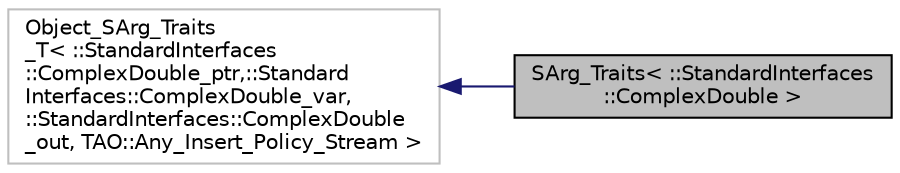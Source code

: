 digraph "SArg_Traits&lt; ::StandardInterfaces::ComplexDouble &gt;"
{
 // INTERACTIVE_SVG=YES
  edge [fontname="Helvetica",fontsize="10",labelfontname="Helvetica",labelfontsize="10"];
  node [fontname="Helvetica",fontsize="10",shape=record];
  rankdir="LR";
  Node1 [label="SArg_Traits\< ::StandardInterfaces\l::ComplexDouble \>",height=0.2,width=0.4,color="black", fillcolor="grey75", style="filled", fontcolor="black"];
  Node2 -> Node1 [dir="back",color="midnightblue",fontsize="10",style="solid",fontname="Helvetica"];
  Node2 [label="Object_SArg_Traits\l_T\< ::StandardInterfaces\l::ComplexDouble_ptr,::Standard\lInterfaces::ComplexDouble_var,\l::StandardInterfaces::ComplexDouble\l_out, TAO::Any_Insert_Policy_Stream \>",height=0.2,width=0.4,color="grey75", fillcolor="white", style="filled"];
}
